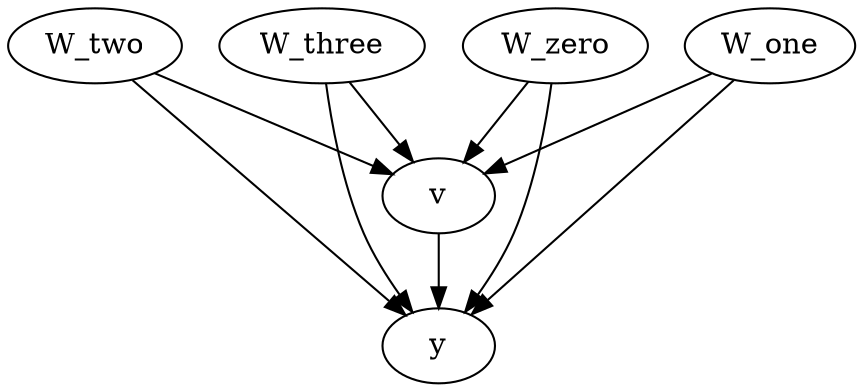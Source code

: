 digraph G {
	graph [bb="0,0,372.04,180"];
	node [label="\N"];
	W_two	 [height=0.5,
		pos="38.347,162",
		width=1.0652];
	v	 [height=0.5,
		pos="187.35,90",
		width=0.75];
	W_two -> v	 [pos="e,165.67,101.19 64.642,148.65 90.35,136.57 129.48,118.19 156.61,105.44"];
	y	 [height=0.5,
		pos="187.35,18",
		width=0.75];
	W_two -> y	 [pos="e,172.47,33.177 54.576,145.53 81.302,120.06 134.63,69.244 164.93,40.36"];
	v -> y	 [pos="e,187.35,36.104 187.35,71.697 187.35,63.983 187.35,54.712 187.35,46.112"];
	W_three	 [height=0.5,
		pos="137.35,162",
		width=1.1735];
	W_three -> v	 [pos="e,176.27,106.51 149.2,144.41 155.54,135.53 163.46,124.44 170.44,114.67"];
	W_three -> y	 [pos="e,174.34,34.193 137.84,143.68 138.86,125.31 141.98,95.711 151.35,72 155.46,61.603 161.89,51.202 168.18,42.401"];
	W_zero	 [height=0.5,
		pos="238.35,162",
		width=1.1193];
	W_zero -> v	 [pos="e,198.76,106.67 226.52,144.76 220.05,135.89 211.93,124.74 204.75,114.89"];
	W_zero -> y	 [pos="e,200.3,34.214 237.61,143.68 236.34,125.3 232.86,95.702 223.35,72 219.18,61.626 212.74,51.229 206.45,42.426"];
	W_one	 [height=0.5,
		pos="334.35,162",
		width=1.0471];
	W_one -> v	 [pos="e,208.74,101.19 308.4,148.65 283.15,136.62 244.77,118.35 218.02,105.61"];
	W_one -> y	 [pos="e,202.29,33.389 318.4,145.56 300.06,127.8 269.05,97.778 242.35,72 231.55,61.578 219.55,50.014 209.53,40.354"];
}
